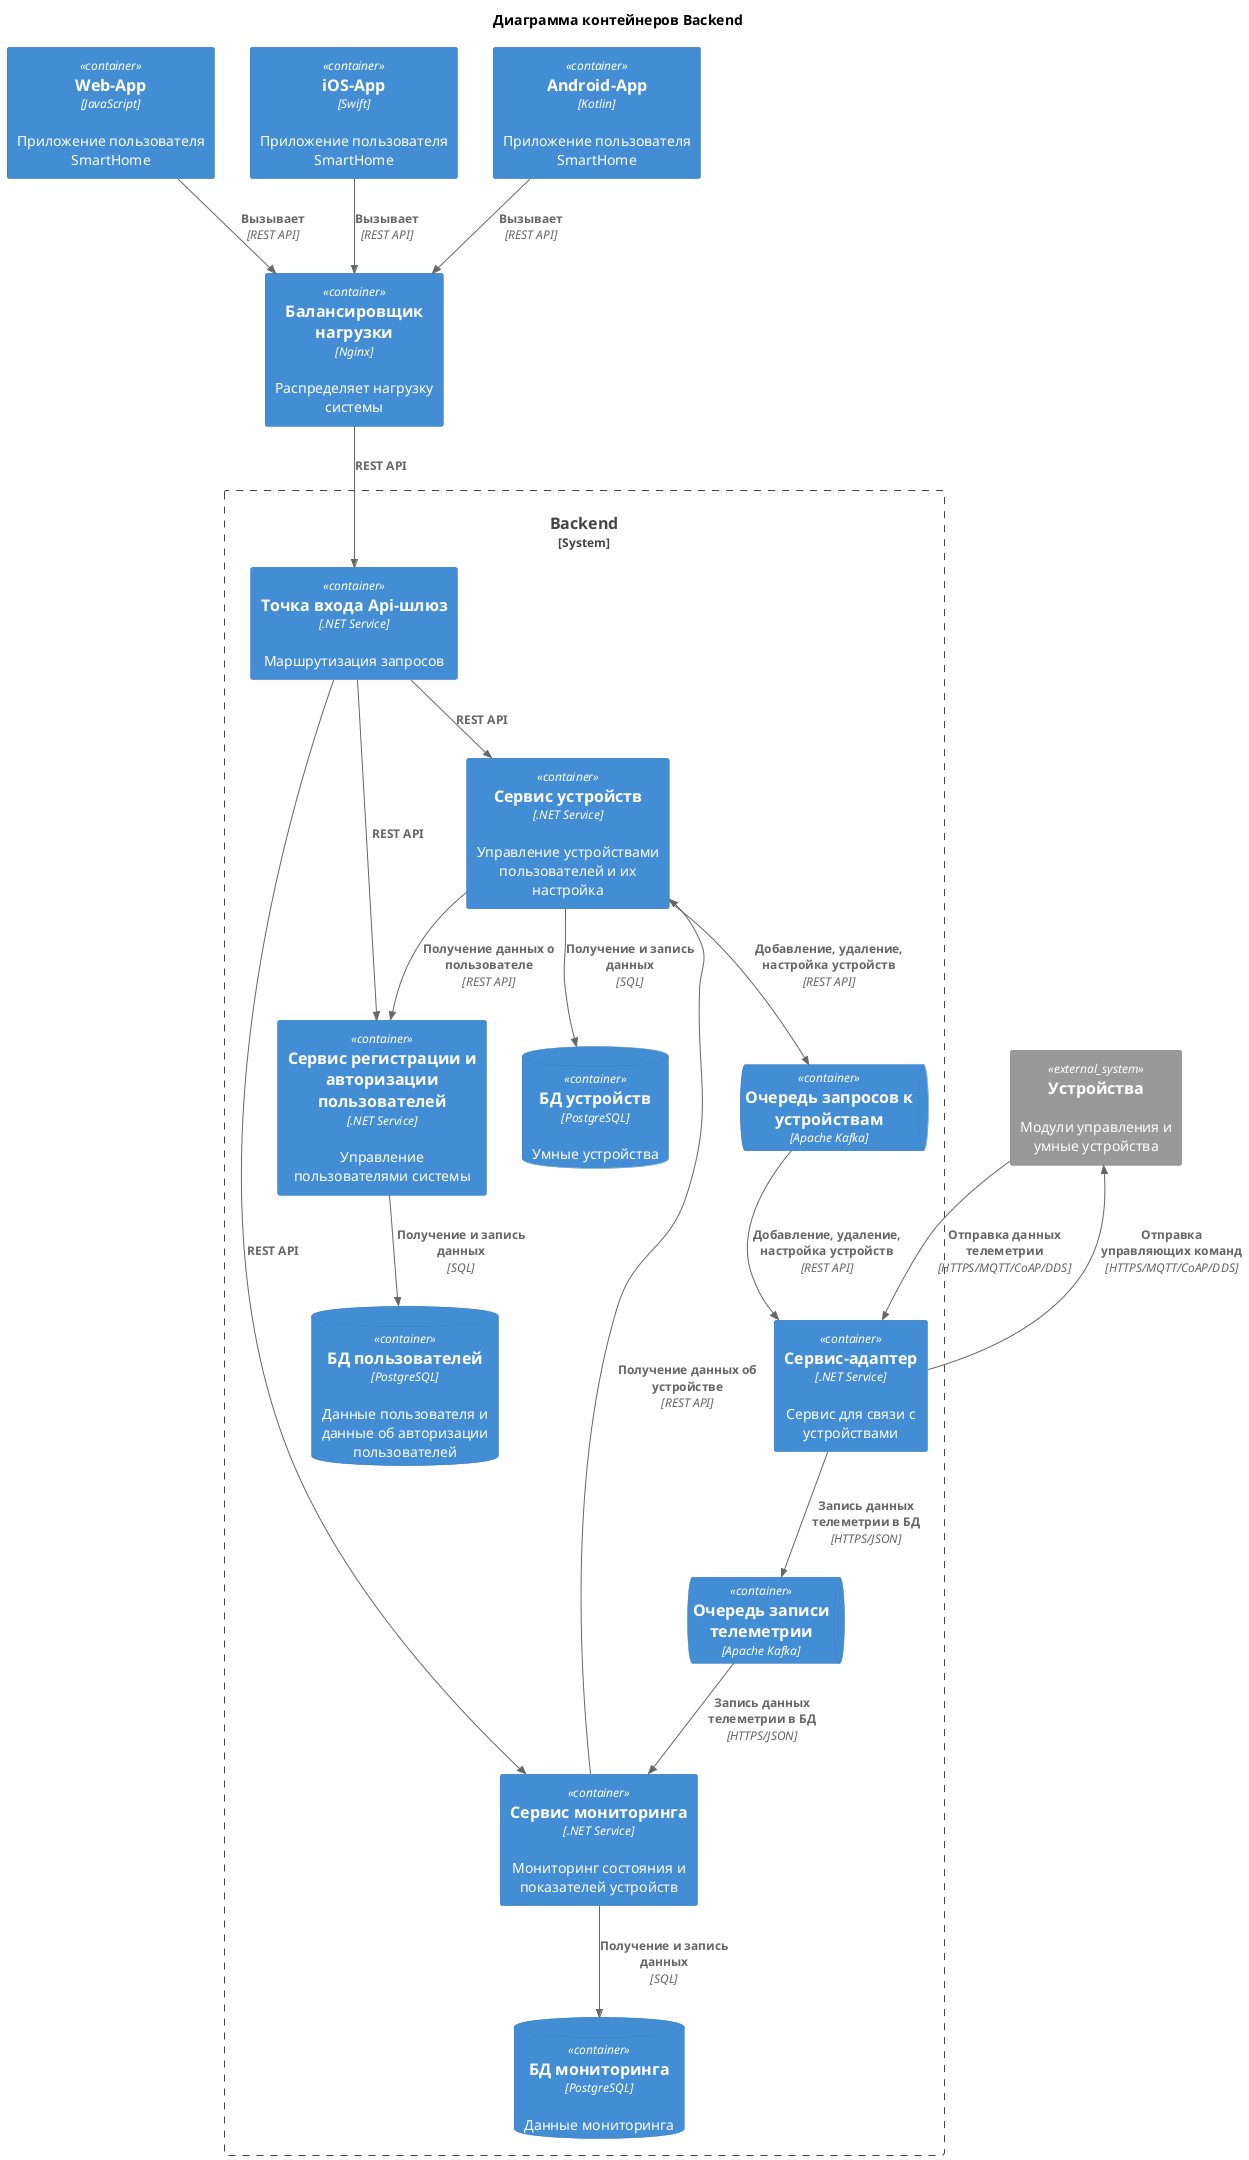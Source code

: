 @startuml
!include <C4/C4_Container>

title Диаграмма контейнеров Backend

Container(WebApplication, "Web-App", "JavaScript", "Приложение пользователя SmartHome")
Container(IosApplication, "iOS-App", "Swift", "Приложение пользователя SmartHome")
Container(AndroidApplication, "Android-App", "Kotlin", "Приложение пользователя SmartHome")

Container(LoadBalancer, "Балансировщик нагрузки", "Nginx", "Распределяет нагрузку системы")

System_Boundary(Backend, "Backend") {
    Container(ApiGateway, "Точка входа Api-шлюз", ".NET Service", "Маршрутизация запросов")

    Container(UsersService, "Сервис регистрации и авторизации пользователей", ".NET Service", "Управление пользователями системы",)
    Container(DevicesService, "Сервис устройств", ".NET Service", "Управление устройствами пользователей и их настройка")
    Container(MonitoringService, "Сервис мониторинга", ".NET Service", "Мониторинг состояния и показателей устройств")

    ContainerDb(UsersDatabase, "БД пользователей", "PostgreSQL", "Данные пользователя и данные об авторизации пользователей")
    ContainerDb(DevicesDatabase, "БД устройств", "PostgreSQL", "Умные устройства")
    ContainerDb(MonitoringDatabase, "БД мониторинга", "PostgreSQL", "Данные мониторинга")

    ContainerQueue(PreferencesQueue, "Очередь запросов к устройствам", "Apache Kafka")
    ContainerQueue(MonitoringQueue, "Очередь записи телеметрии", "Apache Kafka")

    Container(DevicesAdapter, "Сервис-адаптер", ".NET Service", "Сервис для связи с устройствами")
}

System_Ext(Devices, "Устройства", "Модули управления и умные устройства")

Rel(WebApplication, LoadBalancer, "Вызывает", "REST API")
Rel(IosApplication, LoadBalancer, "Вызывает", "REST API")
Rel(AndroidApplication, LoadBalancer, "Вызывает", "REST API")

Rel(LoadBalancer, ApiGateway,"REST API")

Rel(ApiGateway, UsersService, "REST API")
Rel(ApiGateway, DevicesService, "REST API")
Rel(ApiGateway, MonitoringService, "REST API")

Rel(DevicesService, UsersService, "Получение данных о пользователе", "REST API")
Rel(MonitoringService, DevicesService, "Получение данных об устройстве", "REST API")

Rel(UsersService, UsersDatabase, "Получение и запись данных", "SQL")
Rel(DevicesService, DevicesDatabase, "Получение и запись данных", "SQL")
Rel(MonitoringService, MonitoringDatabase, "Получение и запись данных", "SQL")

Rel(DevicesService, PreferencesQueue, "Добавление, удаление, настройка устройств", "REST API")
Rel(MonitoringQueue, MonitoringService, "Запись данных телеметрии в БД", "HTTPS/JSON")

Rel(PreferencesQueue, DevicesAdapter, "Добавление, удаление, настройка устройств", "REST API")
Rel(DevicesAdapter, MonitoringQueue, "Запись данных телеметрии в БД", "HTTPS/JSON")

Rel(DevicesAdapter, Devices, "Отправка управляющих команд", "HTTPS/MQTT/CoAP/DDS")
Rel(Devices, DevicesAdapter, "Отправка данных телеметрии", "HTTPS/MQTT/CoAP/DDS")

@enduml